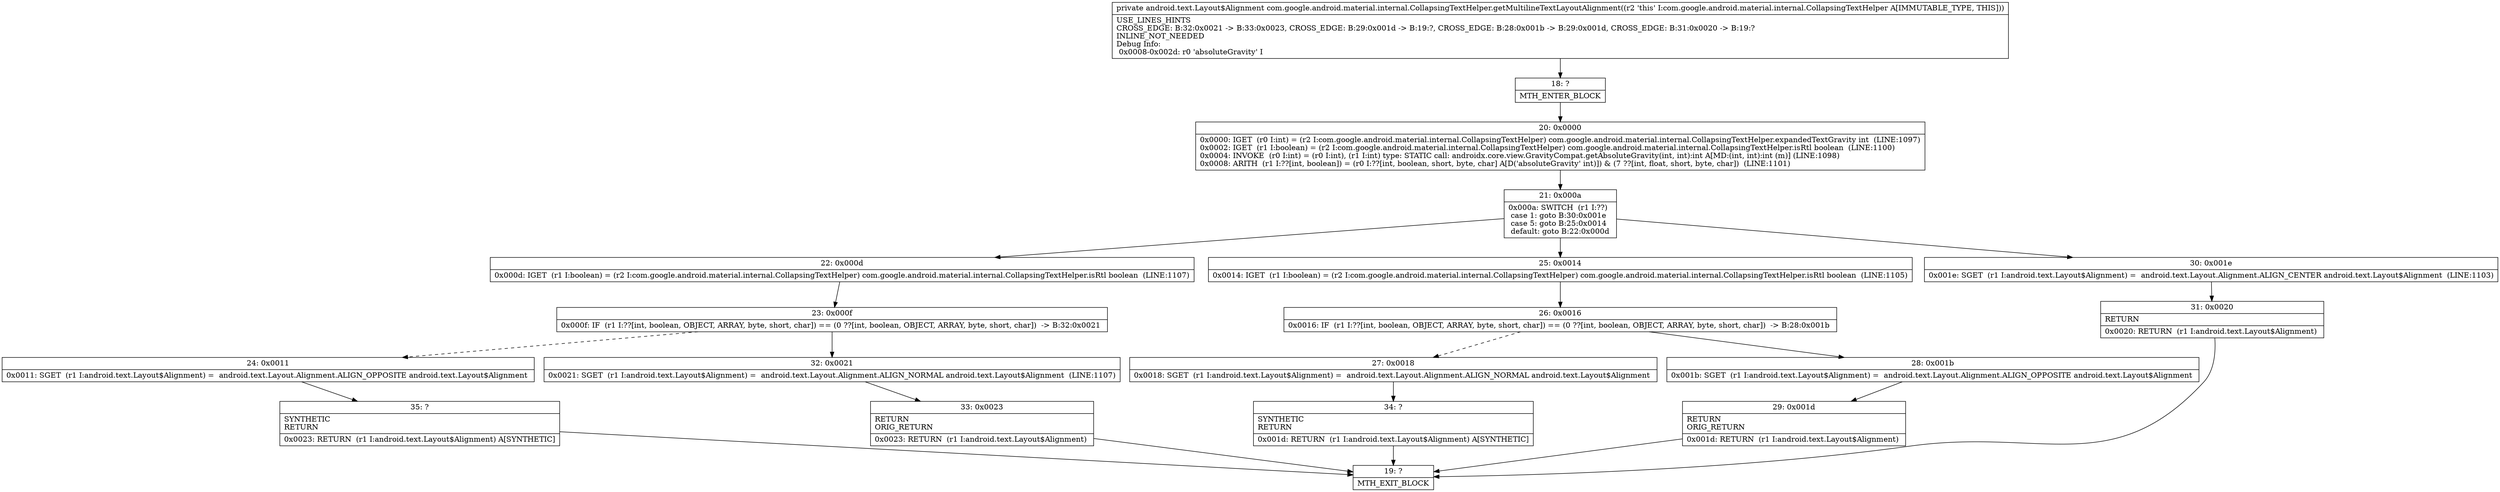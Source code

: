 digraph "CFG forcom.google.android.material.internal.CollapsingTextHelper.getMultilineTextLayoutAlignment()Landroid\/text\/Layout$Alignment;" {
Node_18 [shape=record,label="{18\:\ ?|MTH_ENTER_BLOCK\l}"];
Node_20 [shape=record,label="{20\:\ 0x0000|0x0000: IGET  (r0 I:int) = (r2 I:com.google.android.material.internal.CollapsingTextHelper) com.google.android.material.internal.CollapsingTextHelper.expandedTextGravity int  (LINE:1097)\l0x0002: IGET  (r1 I:boolean) = (r2 I:com.google.android.material.internal.CollapsingTextHelper) com.google.android.material.internal.CollapsingTextHelper.isRtl boolean  (LINE:1100)\l0x0004: INVOKE  (r0 I:int) = (r0 I:int), (r1 I:int) type: STATIC call: androidx.core.view.GravityCompat.getAbsoluteGravity(int, int):int A[MD:(int, int):int (m)] (LINE:1098)\l0x0008: ARITH  (r1 I:??[int, boolean]) = (r0 I:??[int, boolean, short, byte, char] A[D('absoluteGravity' int)]) & (7 ??[int, float, short, byte, char])  (LINE:1101)\l}"];
Node_21 [shape=record,label="{21\:\ 0x000a|0x000a: SWITCH  (r1 I:??)\l case 1: goto B:30:0x001e\l case 5: goto B:25:0x0014\l default: goto B:22:0x000d \l}"];
Node_22 [shape=record,label="{22\:\ 0x000d|0x000d: IGET  (r1 I:boolean) = (r2 I:com.google.android.material.internal.CollapsingTextHelper) com.google.android.material.internal.CollapsingTextHelper.isRtl boolean  (LINE:1107)\l}"];
Node_23 [shape=record,label="{23\:\ 0x000f|0x000f: IF  (r1 I:??[int, boolean, OBJECT, ARRAY, byte, short, char]) == (0 ??[int, boolean, OBJECT, ARRAY, byte, short, char])  \-\> B:32:0x0021 \l}"];
Node_24 [shape=record,label="{24\:\ 0x0011|0x0011: SGET  (r1 I:android.text.Layout$Alignment) =  android.text.Layout.Alignment.ALIGN_OPPOSITE android.text.Layout$Alignment \l}"];
Node_35 [shape=record,label="{35\:\ ?|SYNTHETIC\lRETURN\l|0x0023: RETURN  (r1 I:android.text.Layout$Alignment) A[SYNTHETIC]\l}"];
Node_19 [shape=record,label="{19\:\ ?|MTH_EXIT_BLOCK\l}"];
Node_32 [shape=record,label="{32\:\ 0x0021|0x0021: SGET  (r1 I:android.text.Layout$Alignment) =  android.text.Layout.Alignment.ALIGN_NORMAL android.text.Layout$Alignment  (LINE:1107)\l}"];
Node_33 [shape=record,label="{33\:\ 0x0023|RETURN\lORIG_RETURN\l|0x0023: RETURN  (r1 I:android.text.Layout$Alignment) \l}"];
Node_25 [shape=record,label="{25\:\ 0x0014|0x0014: IGET  (r1 I:boolean) = (r2 I:com.google.android.material.internal.CollapsingTextHelper) com.google.android.material.internal.CollapsingTextHelper.isRtl boolean  (LINE:1105)\l}"];
Node_26 [shape=record,label="{26\:\ 0x0016|0x0016: IF  (r1 I:??[int, boolean, OBJECT, ARRAY, byte, short, char]) == (0 ??[int, boolean, OBJECT, ARRAY, byte, short, char])  \-\> B:28:0x001b \l}"];
Node_27 [shape=record,label="{27\:\ 0x0018|0x0018: SGET  (r1 I:android.text.Layout$Alignment) =  android.text.Layout.Alignment.ALIGN_NORMAL android.text.Layout$Alignment \l}"];
Node_34 [shape=record,label="{34\:\ ?|SYNTHETIC\lRETURN\l|0x001d: RETURN  (r1 I:android.text.Layout$Alignment) A[SYNTHETIC]\l}"];
Node_28 [shape=record,label="{28\:\ 0x001b|0x001b: SGET  (r1 I:android.text.Layout$Alignment) =  android.text.Layout.Alignment.ALIGN_OPPOSITE android.text.Layout$Alignment \l}"];
Node_29 [shape=record,label="{29\:\ 0x001d|RETURN\lORIG_RETURN\l|0x001d: RETURN  (r1 I:android.text.Layout$Alignment) \l}"];
Node_30 [shape=record,label="{30\:\ 0x001e|0x001e: SGET  (r1 I:android.text.Layout$Alignment) =  android.text.Layout.Alignment.ALIGN_CENTER android.text.Layout$Alignment  (LINE:1103)\l}"];
Node_31 [shape=record,label="{31\:\ 0x0020|RETURN\l|0x0020: RETURN  (r1 I:android.text.Layout$Alignment) \l}"];
MethodNode[shape=record,label="{private android.text.Layout$Alignment com.google.android.material.internal.CollapsingTextHelper.getMultilineTextLayoutAlignment((r2 'this' I:com.google.android.material.internal.CollapsingTextHelper A[IMMUTABLE_TYPE, THIS]))  | USE_LINES_HINTS\lCROSS_EDGE: B:32:0x0021 \-\> B:33:0x0023, CROSS_EDGE: B:29:0x001d \-\> B:19:?, CROSS_EDGE: B:28:0x001b \-\> B:29:0x001d, CROSS_EDGE: B:31:0x0020 \-\> B:19:?\lINLINE_NOT_NEEDED\lDebug Info:\l  0x0008\-0x002d: r0 'absoluteGravity' I\l}"];
MethodNode -> Node_18;Node_18 -> Node_20;
Node_20 -> Node_21;
Node_21 -> Node_22;
Node_21 -> Node_25;
Node_21 -> Node_30;
Node_22 -> Node_23;
Node_23 -> Node_24[style=dashed];
Node_23 -> Node_32;
Node_24 -> Node_35;
Node_35 -> Node_19;
Node_32 -> Node_33;
Node_33 -> Node_19;
Node_25 -> Node_26;
Node_26 -> Node_27[style=dashed];
Node_26 -> Node_28;
Node_27 -> Node_34;
Node_34 -> Node_19;
Node_28 -> Node_29;
Node_29 -> Node_19;
Node_30 -> Node_31;
Node_31 -> Node_19;
}

